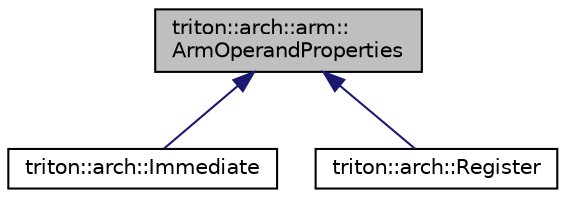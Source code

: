 digraph "triton::arch::arm::ArmOperandProperties"
{
  edge [fontname="Helvetica",fontsize="10",labelfontname="Helvetica",labelfontsize="10"];
  node [fontname="Helvetica",fontsize="10",shape=record];
  Node0 [label="triton::arch::arm::\lArmOperandProperties",height=0.2,width=0.4,color="black", fillcolor="grey75", style="filled", fontcolor="black"];
  Node0 -> Node1 [dir="back",color="midnightblue",fontsize="10",style="solid",fontname="Helvetica"];
  Node1 [label="triton::arch::Immediate",height=0.2,width=0.4,color="black", fillcolor="white", style="filled",URL="$classtriton_1_1arch_1_1Immediate.html",tooltip="This class is used to represent an immediate. "];
  Node0 -> Node2 [dir="back",color="midnightblue",fontsize="10",style="solid",fontname="Helvetica"];
  Node2 [label="triton::arch::Register",height=0.2,width=0.4,color="black", fillcolor="white", style="filled",URL="$classtriton_1_1arch_1_1Register.html",tooltip="This class is used when an instruction has a register operand. "];
}

